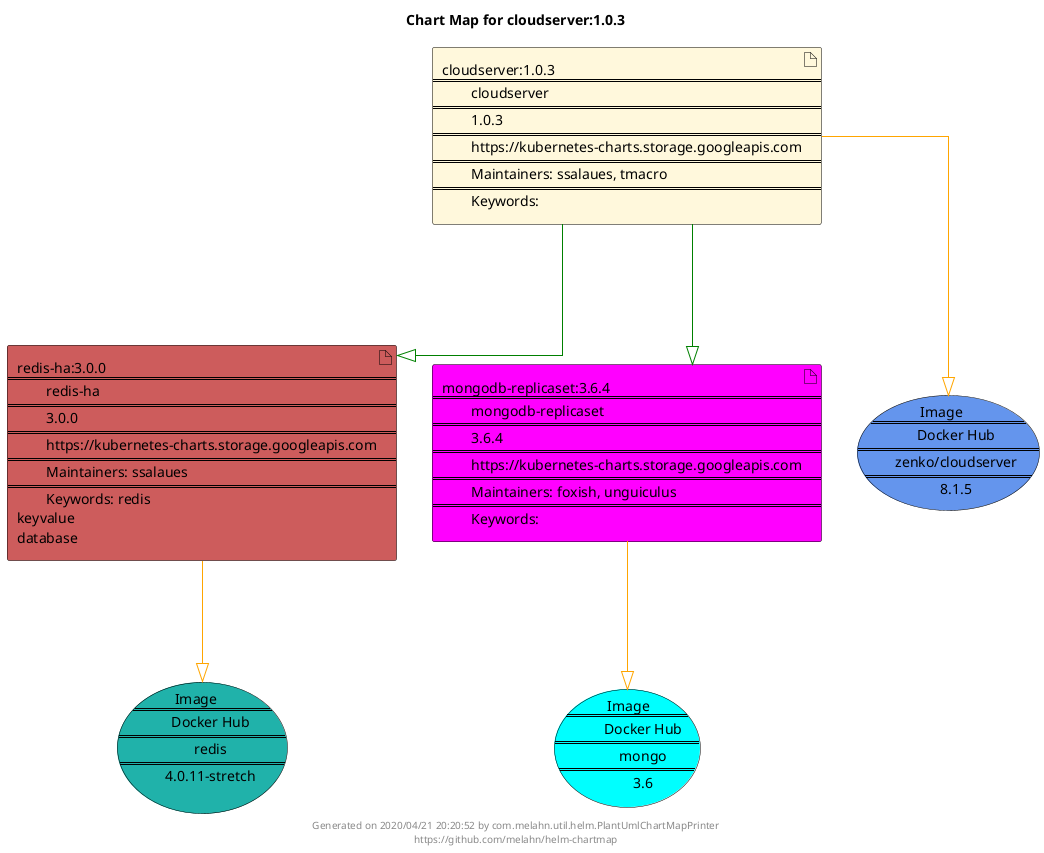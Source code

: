 @startuml
skinparam linetype ortho
skinparam backgroundColor white
skinparam usecaseBorderColor black
skinparam usecaseArrowColor LightSlateGray
skinparam artifactBorderColor black
skinparam artifactArrowColor LightSlateGray

title Chart Map for cloudserver:1.0.3

'There are 3 referenced Helm Charts
artifact "redis-ha:3.0.0\n====\n\tredis-ha\n====\n\t3.0.0\n====\n\thttps://kubernetes-charts.storage.googleapis.com\n====\n\tMaintainers: ssalaues\n====\n\tKeywords: redis\nkeyvalue\ndatabase" as redis_ha_3_0_0 #IndianRed
artifact "cloudserver:1.0.3\n====\n\tcloudserver\n====\n\t1.0.3\n====\n\thttps://kubernetes-charts.storage.googleapis.com\n====\n\tMaintainers: ssalaues, tmacro\n====\n\tKeywords: " as cloudserver_1_0_3 #Cornsilk
artifact "mongodb-replicaset:3.6.4\n====\n\tmongodb-replicaset\n====\n\t3.6.4\n====\n\thttps://kubernetes-charts.storage.googleapis.com\n====\n\tMaintainers: foxish, unguiculus\n====\n\tKeywords: " as mongodb_replicaset_3_6_4 #Fuchsia

'There are 3 referenced Docker Images
usecase "Image\n====\n\tDocker Hub\n====\n\tzenko/cloudserver\n====\n\t8.1.5" as zenko_cloudserver_8_1_5 #CornflowerBlue
usecase "Image\n====\n\tDocker Hub\n====\n\tmongo\n====\n\t3.6" as mongo_3_6 #Aqua
usecase "Image\n====\n\tDocker Hub\n====\n\tredis\n====\n\t4.0.11-stretch" as redis_4_0_11_stretch #LightSeaGreen

'Chart Dependencies
cloudserver_1_0_3--[#green]-|>mongodb_replicaset_3_6_4
cloudserver_1_0_3--[#green]-|>redis_ha_3_0_0
redis_ha_3_0_0--[#orange]-|>redis_4_0_11_stretch
cloudserver_1_0_3--[#orange]-|>zenko_cloudserver_8_1_5
mongodb_replicaset_3_6_4--[#orange]-|>mongo_3_6

center footer Generated on 2020/04/21 20:20:52 by com.melahn.util.helm.PlantUmlChartMapPrinter\nhttps://github.com/melahn/helm-chartmap
@enduml
